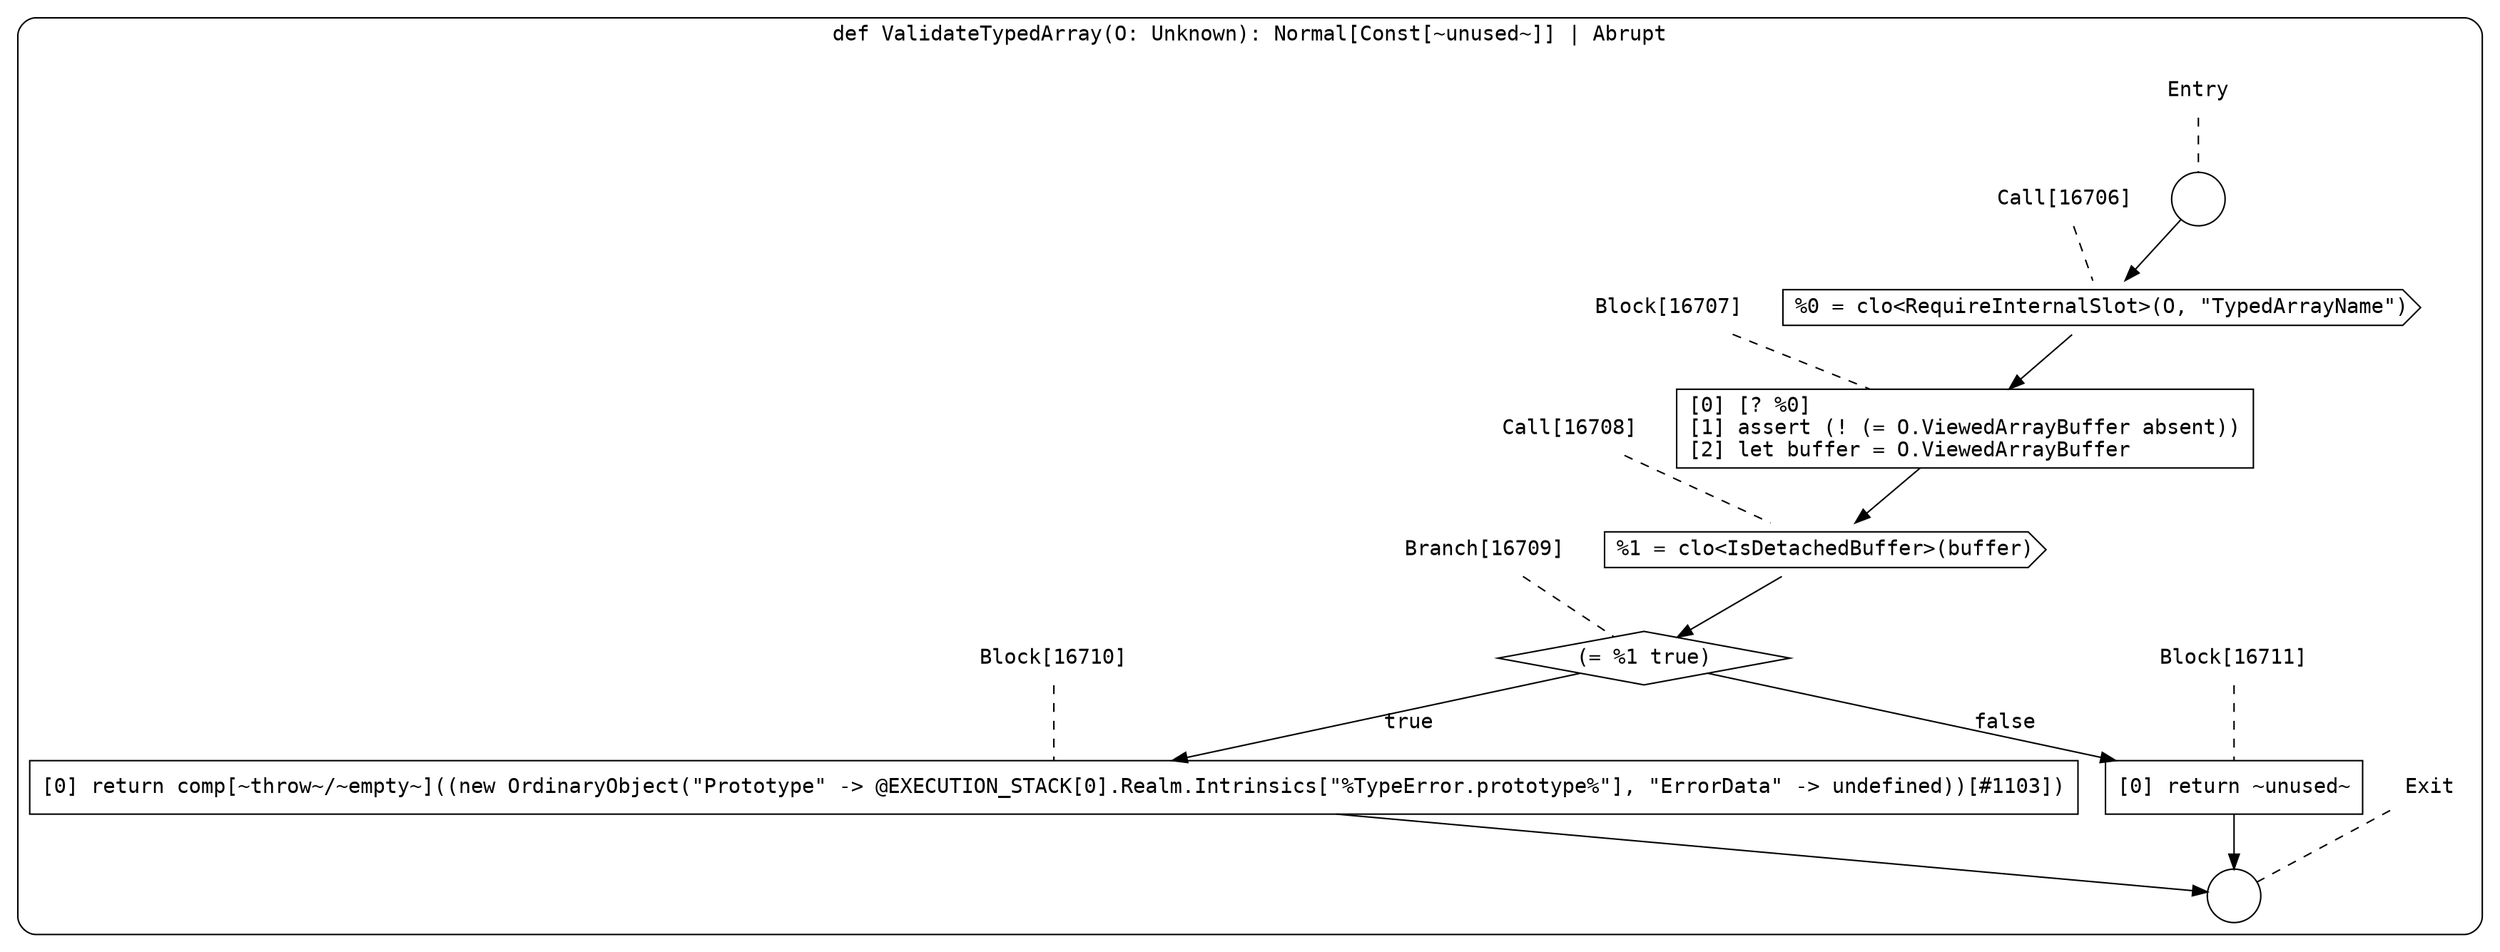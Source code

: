 digraph {
  graph [fontname = "Consolas"]
  node [fontname = "Consolas"]
  edge [fontname = "Consolas"]
  subgraph cluster2422 {
    label = "def ValidateTypedArray(O: Unknown): Normal[Const[~unused~]] | Abrupt"
    style = rounded
    cluster2422_entry_name [shape=none, label=<<font color="black">Entry</font>>]
    cluster2422_entry_name -> cluster2422_entry [arrowhead=none, color="black", style=dashed]
    cluster2422_entry [shape=circle label=" " color="black" fillcolor="white" style=filled]
    cluster2422_entry -> node16706 [color="black"]
    cluster2422_exit_name [shape=none, label=<<font color="black">Exit</font>>]
    cluster2422_exit_name -> cluster2422_exit [arrowhead=none, color="black", style=dashed]
    cluster2422_exit [shape=circle label=" " color="black" fillcolor="white" style=filled]
    node16706_name [shape=none, label=<<font color="black">Call[16706]</font>>]
    node16706_name -> node16706 [arrowhead=none, color="black", style=dashed]
    node16706 [shape=cds, label=<<font color="black">%0 = clo&lt;RequireInternalSlot&gt;(O, &quot;TypedArrayName&quot;)</font>> color="black" fillcolor="white", style=filled]
    node16706 -> node16707 [color="black"]
    node16707_name [shape=none, label=<<font color="black">Block[16707]</font>>]
    node16707_name -> node16707 [arrowhead=none, color="black", style=dashed]
    node16707 [shape=box, label=<<font color="black">[0] [? %0]<BR ALIGN="LEFT"/>[1] assert (! (= O.ViewedArrayBuffer absent))<BR ALIGN="LEFT"/>[2] let buffer = O.ViewedArrayBuffer<BR ALIGN="LEFT"/></font>> color="black" fillcolor="white", style=filled]
    node16707 -> node16708 [color="black"]
    node16708_name [shape=none, label=<<font color="black">Call[16708]</font>>]
    node16708_name -> node16708 [arrowhead=none, color="black", style=dashed]
    node16708 [shape=cds, label=<<font color="black">%1 = clo&lt;IsDetachedBuffer&gt;(buffer)</font>> color="black" fillcolor="white", style=filled]
    node16708 -> node16709 [color="black"]
    node16709_name [shape=none, label=<<font color="black">Branch[16709]</font>>]
    node16709_name -> node16709 [arrowhead=none, color="black", style=dashed]
    node16709 [shape=diamond, label=<<font color="black">(= %1 true)</font>> color="black" fillcolor="white", style=filled]
    node16709 -> node16710 [label=<<font color="black">true</font>> color="black"]
    node16709 -> node16711 [label=<<font color="black">false</font>> color="black"]
    node16710_name [shape=none, label=<<font color="black">Block[16710]</font>>]
    node16710_name -> node16710 [arrowhead=none, color="black", style=dashed]
    node16710 [shape=box, label=<<font color="black">[0] return comp[~throw~/~empty~]((new OrdinaryObject(&quot;Prototype&quot; -&gt; @EXECUTION_STACK[0].Realm.Intrinsics[&quot;%TypeError.prototype%&quot;], &quot;ErrorData&quot; -&gt; undefined))[#1103])<BR ALIGN="LEFT"/></font>> color="black" fillcolor="white", style=filled]
    node16710 -> cluster2422_exit [color="black"]
    node16711_name [shape=none, label=<<font color="black">Block[16711]</font>>]
    node16711_name -> node16711 [arrowhead=none, color="black", style=dashed]
    node16711 [shape=box, label=<<font color="black">[0] return ~unused~<BR ALIGN="LEFT"/></font>> color="black" fillcolor="white", style=filled]
    node16711 -> cluster2422_exit [color="black"]
  }
}